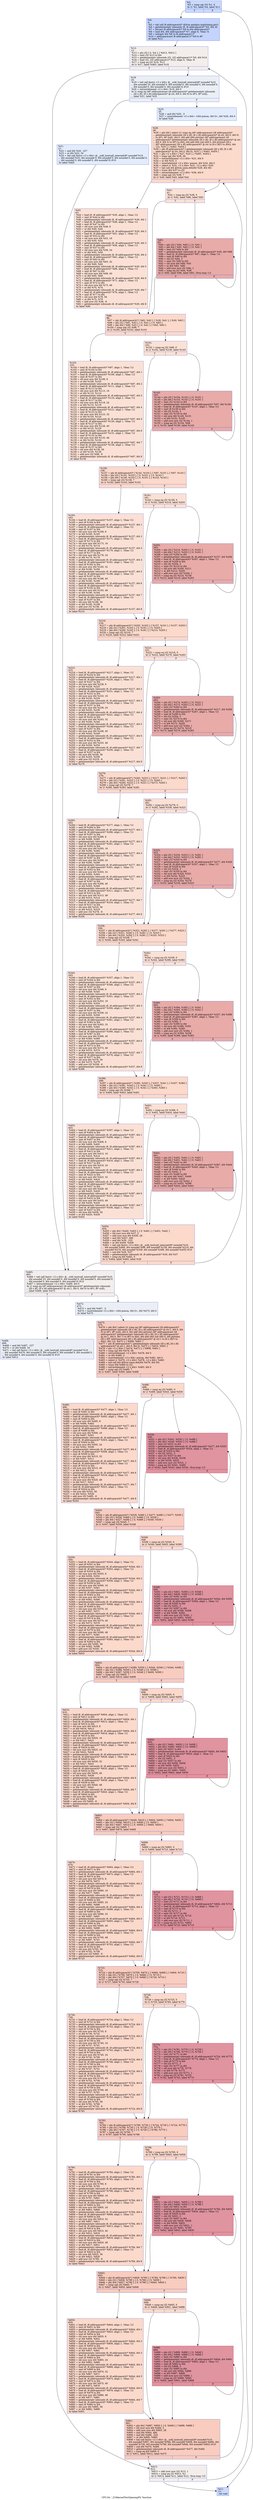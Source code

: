 digraph "CFG for '_Z16kernelTestOpenmpPii' function" {
	label="CFG for '_Z16kernelTestOpenmpPii' function";

	Node0x4c8c250 [shape=record,color="#3d50c3ff", style=filled, fillcolor="#88abfd70",label="{%2:\l  %3 = icmp sgt i32 %1, 0\l  br i1 %3, label %4, label %11\l|{<s0>T|<s1>F}}"];
	Node0x4c8c250:s0 -> Node0x4c8c970;
	Node0x4c8c250:s1 -> Node0x4c8ca00;
	Node0x4c8c970 [shape=record,color="#3d50c3ff", style=filled, fillcolor="#7a9df870",label="{%4:\l4:                                                \l  %5 = tail call i8 addrspace(4)* @llvm.amdgcn.implicitarg.ptr()\l  %6 = getelementptr inbounds i8, i8 addrspace(4)* %5, i64 24\l  %7 = bitcast i8 addrspace(4)* %6 to i64 addrspace(4)*\l  %8 = load i64, i64 addrspace(4)* %7, align 8, !tbaa !4\l  %9 = inttoptr i64 %8 to i8 addrspace(1)*\l  %10 = addrspacecast i8 addrspace(1)* %9 to i8*\l  br label %12\l}"];
	Node0x4c8c970 -> Node0x4c8cb40;
	Node0x4c8ca00 [shape=record,color="#3d50c3ff", style=filled, fillcolor="#88abfd70",label="{%11:\l11:                                               \l  ret void\l}"];
	Node0x4c8cb40 [shape=record,color="#3d50c3ff", style=filled, fillcolor="#e3d9d370",label="{%12:\l12:                                               \l  %13 = phi i32 [ 0, %4 ], [ %913, %912 ]\l  %14 = zext i32 %13 to i64\l  %15 = getelementptr inbounds i32, i32 addrspace(1)* %0, i64 %14\l  %16 = load i32, i32 addrspace(1)* %15, align 4, !tbaa !8\l  %17 = icmp eq i32 %16, %13\l  br i1 %17, label %465, label %18\l|{<s0>T|<s1>F}}"];
	Node0x4c8cb40:s0 -> Node0x4c8e1c0;
	Node0x4c8cb40:s1 -> Node0x4c8e250;
	Node0x4c8e250 [shape=record,color="#3d50c3ff", style=filled, fillcolor="#d1dae970",label="{%18:\l18:                                               \l  %19 = tail call fastcc \<2 x i64\> @__ockl_hostcall_internal(i8* noundef %10,\l... i64 noundef 33, i64 noundef 0, i64 noundef 0, i64 noundef 0, i64 noundef 0,\l... i64 noundef 0, i64 noundef 0, i64 noundef 0) #10\l  %20 = extractelement \<2 x i64\> %19, i64 0\l  br i1 icmp eq (i8* addrspacecast (i8 addrspace(4)* getelementptr inbounds\l... ([6 x i8], [6 x i8] addrspace(4)* @.str, i64 0, i64 0) to i8*), i8* null),\l... label %21, label %25\l|{<s0>T|<s1>F}}"];
	Node0x4c8e250:s0 -> Node0x4c8eba0;
	Node0x4c8e250:s1 -> Node0x4c8f590;
	Node0x4c8eba0 [shape=record,color="#3d50c3ff", style=filled, fillcolor="#bfd3f670",label="{%21:\l21:                                               \l  %22 = and i64 %20, -227\l  %23 = or i64 %22, 34\l  %24 = tail call fastcc \<2 x i64\> @__ockl_hostcall_internal(i8* noundef %10,\l... i64 noundef %23, i64 noundef 0, i64 noundef 0, i64 noundef 0, i64 noundef 0,\l... i64 noundef 0, i64 noundef 0, i64 noundef 0) #10\l  br label %465\l}"];
	Node0x4c8eba0 -> Node0x4c8e1c0;
	Node0x4c8f590 [shape=record,color="#3d50c3ff", style=filled, fillcolor="#bfd3f670",label="{%25:\l25:                                               \l  %26 = and i64 %20, -3\l  %27 = insertelement \<2 x i64\> \<i64 poison, i64 0\>, i64 %26, i64 0\l  br label %28\l}"];
	Node0x4c8f590 -> Node0x4c902f0;
	Node0x4c902f0 [shape=record,color="#3d50c3ff", style=filled, fillcolor="#f7a88970",label="{%28:\l28:                                               \l  %29 = phi i64 [ select (i1 icmp eq (i8* addrspacecast (i8 addrspace(4)*\l... getelementptr inbounds ([6 x i8], [6 x i8] addrspace(4)* @.str, i64 0, i64 0)\l... to i8*), i8* null), i64 0, i64 add (i64 ptrtoint (i8* addrspacecast (i8\l... addrspace(4)* getelementptr inbounds ([6 x i8], [6 x i8] addrspace(4)* @.str,\l... i64 0, i64 5) to i8*) to i64), i64 add (i64 sub (i64 0, i64 ptrtoint ([6 x\l... i8]* addrspacecast ([6 x i8] addrspace(4)* @.str to [6 x i8]*) to i64)), i64\l... 1))), %25 ], [ %462, %454 ]\l  %30 = phi i8 addrspace(4)* [ getelementptr inbounds ([6 x i8], [6 x i8]\l... addrspace(4)* @.str, i64 0, i64 0), %25 ], [ %463, %454 ]\l  %31 = phi \<2 x i64\> [ %27, %25 ], [ %461, %454 ]\l  %32 = icmp ugt i64 %29, 56\l  %33 = extractelement \<2 x i64\> %31, i64 0\l  %34 = or i64 %33, 2\l  %35 = insertelement \<2 x i64\> poison, i64 %34, i64 0\l  %36 = select i1 %32, \<2 x i64\> %31, \<2 x i64\> %35\l  %37 = tail call i64 @llvm.umin.i64(i64 %29, i64 56)\l  %38 = trunc i64 %37 to i32\l  %39 = extractelement \<2 x i64\> %36, i64 0\l  %40 = icmp ugt i32 %38, 7\l  br i1 %40, label %43, label %41\l|{<s0>T|<s1>F}}"];
	Node0x4c902f0:s0 -> Node0x4c91340;
	Node0x4c902f0:s1 -> Node0x4c913d0;
	Node0x4c913d0 [shape=record,color="#3d50c3ff", style=filled, fillcolor="#f7bca170",label="{%41:\l41:                                               \l  %42 = icmp eq i32 %38, 0\l  br i1 %42, label %96, label %83\l|{<s0>T|<s1>F}}"];
	Node0x4c913d0:s0 -> Node0x4c915a0;
	Node0x4c913d0:s1 -> Node0x4c915f0;
	Node0x4c91340 [shape=record,color="#3d50c3ff", style=filled, fillcolor="#f7bca170",label="{%43:\l43:                                               \l  %44 = load i8, i8 addrspace(4)* %30, align 1, !tbaa !12\l  %45 = zext i8 %44 to i64\l  %46 = getelementptr inbounds i8, i8 addrspace(4)* %30, i64 1\l  %47 = load i8, i8 addrspace(4)* %46, align 1, !tbaa !12\l  %48 = zext i8 %47 to i64\l  %49 = shl nuw nsw i64 %48, 8\l  %50 = or i64 %49, %45\l  %51 = getelementptr inbounds i8, i8 addrspace(4)* %30, i64 2\l  %52 = load i8, i8 addrspace(4)* %51, align 1, !tbaa !12\l  %53 = zext i8 %52 to i64\l  %54 = shl nuw nsw i64 %53, 16\l  %55 = or i64 %50, %54\l  %56 = getelementptr inbounds i8, i8 addrspace(4)* %30, i64 3\l  %57 = load i8, i8 addrspace(4)* %56, align 1, !tbaa !12\l  %58 = zext i8 %57 to i64\l  %59 = shl nuw nsw i64 %58, 24\l  %60 = or i64 %55, %59\l  %61 = getelementptr inbounds i8, i8 addrspace(4)* %30, i64 4\l  %62 = load i8, i8 addrspace(4)* %61, align 1, !tbaa !12\l  %63 = zext i8 %62 to i64\l  %64 = shl nuw nsw i64 %63, 32\l  %65 = or i64 %60, %64\l  %66 = getelementptr inbounds i8, i8 addrspace(4)* %30, i64 5\l  %67 = load i8, i8 addrspace(4)* %66, align 1, !tbaa !12\l  %68 = zext i8 %67 to i64\l  %69 = shl nuw nsw i64 %68, 40\l  %70 = or i64 %65, %69\l  %71 = getelementptr inbounds i8, i8 addrspace(4)* %30, i64 6\l  %72 = load i8, i8 addrspace(4)* %71, align 1, !tbaa !12\l  %73 = zext i8 %72 to i64\l  %74 = shl nuw nsw i64 %73, 48\l  %75 = or i64 %70, %74\l  %76 = getelementptr inbounds i8, i8 addrspace(4)* %30, i64 7\l  %77 = load i8, i8 addrspace(4)* %76, align 1, !tbaa !12\l  %78 = zext i8 %77 to i64\l  %79 = shl nuw i64 %78, 56\l  %80 = or i64 %75, %79\l  %81 = add nsw i32 %38, -8\l  %82 = getelementptr inbounds i8, i8 addrspace(4)* %30, i64 8\l  br label %96\l}"];
	Node0x4c91340 -> Node0x4c915a0;
	Node0x4c915f0 [shape=record,color="#3d50c3ff", style=filled, fillcolor="#cc403a70",label="{%83:\l83:                                               \l  %84 = phi i32 [ %94, %83 ], [ 0, %41 ]\l  %85 = phi i64 [ %93, %83 ], [ 0, %41 ]\l  %86 = zext i32 %84 to i64\l  %87 = getelementptr inbounds i8, i8 addrspace(4)* %30, i64 %86\l  %88 = load i8, i8 addrspace(4)* %87, align 1, !tbaa !12\l  %89 = zext i8 %88 to i64\l  %90 = shl i32 %84, 3\l  %91 = zext i32 %90 to i64\l  %92 = shl nuw i64 %89, %91\l  %93 = or i64 %92, %85\l  %94 = add nuw nsw i32 %84, 1\l  %95 = icmp eq i32 %94, %38\l  br i1 %95, label %96, label %83, !llvm.loop !13\l|{<s0>T|<s1>F}}"];
	Node0x4c915f0:s0 -> Node0x4c915a0;
	Node0x4c915f0:s1 -> Node0x4c915f0;
	Node0x4c915a0 [shape=record,color="#3d50c3ff", style=filled, fillcolor="#f7a88970",label="{%96:\l96:                                               \l  %97 = phi i8 addrspace(4)* [ %82, %43 ], [ %30, %41 ], [ %30, %83 ]\l  %98 = phi i32 [ %81, %43 ], [ 0, %41 ], [ 0, %83 ]\l  %99 = phi i64 [ %80, %43 ], [ 0, %41 ], [ %93, %83 ]\l  %100 = icmp ugt i32 %98, 7\l  br i1 %100, label %103, label %101\l|{<s0>T|<s1>F}}"];
	Node0x4c915a0:s0 -> Node0x4c94310;
	Node0x4c915a0:s1 -> Node0x4c94360;
	Node0x4c94360 [shape=record,color="#3d50c3ff", style=filled, fillcolor="#f7bca170",label="{%101:\l101:                                              \l  %102 = icmp eq i32 %98, 0\l  br i1 %102, label %156, label %143\l|{<s0>T|<s1>F}}"];
	Node0x4c94360:s0 -> Node0x4c94530;
	Node0x4c94360:s1 -> Node0x4c94580;
	Node0x4c94310 [shape=record,color="#3d50c3ff", style=filled, fillcolor="#f7bca170",label="{%103:\l103:                                              \l  %104 = load i8, i8 addrspace(4)* %97, align 1, !tbaa !12\l  %105 = zext i8 %104 to i64\l  %106 = getelementptr inbounds i8, i8 addrspace(4)* %97, i64 1\l  %107 = load i8, i8 addrspace(4)* %106, align 1, !tbaa !12\l  %108 = zext i8 %107 to i64\l  %109 = shl nuw nsw i64 %108, 8\l  %110 = or i64 %109, %105\l  %111 = getelementptr inbounds i8, i8 addrspace(4)* %97, i64 2\l  %112 = load i8, i8 addrspace(4)* %111, align 1, !tbaa !12\l  %113 = zext i8 %112 to i64\l  %114 = shl nuw nsw i64 %113, 16\l  %115 = or i64 %110, %114\l  %116 = getelementptr inbounds i8, i8 addrspace(4)* %97, i64 3\l  %117 = load i8, i8 addrspace(4)* %116, align 1, !tbaa !12\l  %118 = zext i8 %117 to i64\l  %119 = shl nuw nsw i64 %118, 24\l  %120 = or i64 %115, %119\l  %121 = getelementptr inbounds i8, i8 addrspace(4)* %97, i64 4\l  %122 = load i8, i8 addrspace(4)* %121, align 1, !tbaa !12\l  %123 = zext i8 %122 to i64\l  %124 = shl nuw nsw i64 %123, 32\l  %125 = or i64 %120, %124\l  %126 = getelementptr inbounds i8, i8 addrspace(4)* %97, i64 5\l  %127 = load i8, i8 addrspace(4)* %126, align 1, !tbaa !12\l  %128 = zext i8 %127 to i64\l  %129 = shl nuw nsw i64 %128, 40\l  %130 = or i64 %125, %129\l  %131 = getelementptr inbounds i8, i8 addrspace(4)* %97, i64 6\l  %132 = load i8, i8 addrspace(4)* %131, align 1, !tbaa !12\l  %133 = zext i8 %132 to i64\l  %134 = shl nuw nsw i64 %133, 48\l  %135 = or i64 %130, %134\l  %136 = getelementptr inbounds i8, i8 addrspace(4)* %97, i64 7\l  %137 = load i8, i8 addrspace(4)* %136, align 1, !tbaa !12\l  %138 = zext i8 %137 to i64\l  %139 = shl nuw i64 %138, 56\l  %140 = or i64 %135, %139\l  %141 = add nsw i32 %98, -8\l  %142 = getelementptr inbounds i8, i8 addrspace(4)* %97, i64 8\l  br label %156\l}"];
	Node0x4c94310 -> Node0x4c94530;
	Node0x4c94580 [shape=record,color="#3d50c3ff", style=filled, fillcolor="#cc403a70",label="{%143:\l143:                                              \l  %144 = phi i32 [ %154, %143 ], [ 0, %101 ]\l  %145 = phi i64 [ %153, %143 ], [ 0, %101 ]\l  %146 = zext i32 %144 to i64\l  %147 = getelementptr inbounds i8, i8 addrspace(4)* %97, i64 %146\l  %148 = load i8, i8 addrspace(4)* %147, align 1, !tbaa !12\l  %149 = zext i8 %148 to i64\l  %150 = shl i32 %144, 3\l  %151 = zext i32 %150 to i64\l  %152 = shl nuw i64 %149, %151\l  %153 = or i64 %152, %145\l  %154 = add nuw nsw i32 %144, 1\l  %155 = icmp eq i32 %154, %98\l  br i1 %155, label %156, label %143\l|{<s0>T|<s1>F}}"];
	Node0x4c94580:s0 -> Node0x4c94530;
	Node0x4c94580:s1 -> Node0x4c94580;
	Node0x4c94530 [shape=record,color="#3d50c3ff", style=filled, fillcolor="#f7a88970",label="{%156:\l156:                                              \l  %157 = phi i8 addrspace(4)* [ %142, %103 ], [ %97, %101 ], [ %97, %143 ]\l  %158 = phi i32 [ %141, %103 ], [ 0, %101 ], [ 0, %143 ]\l  %159 = phi i64 [ %140, %103 ], [ 0, %101 ], [ %153, %143 ]\l  %160 = icmp ugt i32 %158, 7\l  br i1 %160, label %163, label %161\l|{<s0>T|<s1>F}}"];
	Node0x4c94530:s0 -> Node0x4c96a50;
	Node0x4c94530:s1 -> Node0x4c96aa0;
	Node0x4c96aa0 [shape=record,color="#3d50c3ff", style=filled, fillcolor="#f7bca170",label="{%161:\l161:                                              \l  %162 = icmp eq i32 %158, 0\l  br i1 %162, label %216, label %203\l|{<s0>T|<s1>F}}"];
	Node0x4c96aa0:s0 -> Node0x4c96c30;
	Node0x4c96aa0:s1 -> Node0x4c96c80;
	Node0x4c96a50 [shape=record,color="#3d50c3ff", style=filled, fillcolor="#f7bca170",label="{%163:\l163:                                              \l  %164 = load i8, i8 addrspace(4)* %157, align 1, !tbaa !12\l  %165 = zext i8 %164 to i64\l  %166 = getelementptr inbounds i8, i8 addrspace(4)* %157, i64 1\l  %167 = load i8, i8 addrspace(4)* %166, align 1, !tbaa !12\l  %168 = zext i8 %167 to i64\l  %169 = shl nuw nsw i64 %168, 8\l  %170 = or i64 %169, %165\l  %171 = getelementptr inbounds i8, i8 addrspace(4)* %157, i64 2\l  %172 = load i8, i8 addrspace(4)* %171, align 1, !tbaa !12\l  %173 = zext i8 %172 to i64\l  %174 = shl nuw nsw i64 %173, 16\l  %175 = or i64 %170, %174\l  %176 = getelementptr inbounds i8, i8 addrspace(4)* %157, i64 3\l  %177 = load i8, i8 addrspace(4)* %176, align 1, !tbaa !12\l  %178 = zext i8 %177 to i64\l  %179 = shl nuw nsw i64 %178, 24\l  %180 = or i64 %175, %179\l  %181 = getelementptr inbounds i8, i8 addrspace(4)* %157, i64 4\l  %182 = load i8, i8 addrspace(4)* %181, align 1, !tbaa !12\l  %183 = zext i8 %182 to i64\l  %184 = shl nuw nsw i64 %183, 32\l  %185 = or i64 %180, %184\l  %186 = getelementptr inbounds i8, i8 addrspace(4)* %157, i64 5\l  %187 = load i8, i8 addrspace(4)* %186, align 1, !tbaa !12\l  %188 = zext i8 %187 to i64\l  %189 = shl nuw nsw i64 %188, 40\l  %190 = or i64 %185, %189\l  %191 = getelementptr inbounds i8, i8 addrspace(4)* %157, i64 6\l  %192 = load i8, i8 addrspace(4)* %191, align 1, !tbaa !12\l  %193 = zext i8 %192 to i64\l  %194 = shl nuw nsw i64 %193, 48\l  %195 = or i64 %190, %194\l  %196 = getelementptr inbounds i8, i8 addrspace(4)* %157, i64 7\l  %197 = load i8, i8 addrspace(4)* %196, align 1, !tbaa !12\l  %198 = zext i8 %197 to i64\l  %199 = shl nuw i64 %198, 56\l  %200 = or i64 %195, %199\l  %201 = add nsw i32 %158, -8\l  %202 = getelementptr inbounds i8, i8 addrspace(4)* %157, i64 8\l  br label %216\l}"];
	Node0x4c96a50 -> Node0x4c96c30;
	Node0x4c96c80 [shape=record,color="#3d50c3ff", style=filled, fillcolor="#cc403a70",label="{%203:\l203:                                              \l  %204 = phi i32 [ %214, %203 ], [ 0, %161 ]\l  %205 = phi i64 [ %213, %203 ], [ 0, %161 ]\l  %206 = zext i32 %204 to i64\l  %207 = getelementptr inbounds i8, i8 addrspace(4)* %157, i64 %206\l  %208 = load i8, i8 addrspace(4)* %207, align 1, !tbaa !12\l  %209 = zext i8 %208 to i64\l  %210 = shl i32 %204, 3\l  %211 = zext i32 %210 to i64\l  %212 = shl nuw i64 %209, %211\l  %213 = or i64 %212, %205\l  %214 = add nuw nsw i32 %204, 1\l  %215 = icmp eq i32 %214, %158\l  br i1 %215, label %216, label %203\l|{<s0>T|<s1>F}}"];
	Node0x4c96c80:s0 -> Node0x4c96c30;
	Node0x4c96c80:s1 -> Node0x4c96c80;
	Node0x4c96c30 [shape=record,color="#3d50c3ff", style=filled, fillcolor="#f7a88970",label="{%216:\l216:                                              \l  %217 = phi i8 addrspace(4)* [ %202, %163 ], [ %157, %161 ], [ %157, %203 ]\l  %218 = phi i32 [ %201, %163 ], [ 0, %161 ], [ 0, %203 ]\l  %219 = phi i64 [ %200, %163 ], [ 0, %161 ], [ %213, %203 ]\l  %220 = icmp ugt i32 %218, 7\l  br i1 %220, label %223, label %221\l|{<s0>T|<s1>F}}"];
	Node0x4c96c30:s0 -> Node0x4c98cd0;
	Node0x4c96c30:s1 -> Node0x4c98d20;
	Node0x4c98d20 [shape=record,color="#3d50c3ff", style=filled, fillcolor="#f7bca170",label="{%221:\l221:                                              \l  %222 = icmp eq i32 %218, 0\l  br i1 %222, label %276, label %263\l|{<s0>T|<s1>F}}"];
	Node0x4c98d20:s0 -> Node0x4c98eb0;
	Node0x4c98d20:s1 -> Node0x4c98f00;
	Node0x4c98cd0 [shape=record,color="#3d50c3ff", style=filled, fillcolor="#f7bca170",label="{%223:\l223:                                              \l  %224 = load i8, i8 addrspace(4)* %217, align 1, !tbaa !12\l  %225 = zext i8 %224 to i64\l  %226 = getelementptr inbounds i8, i8 addrspace(4)* %217, i64 1\l  %227 = load i8, i8 addrspace(4)* %226, align 1, !tbaa !12\l  %228 = zext i8 %227 to i64\l  %229 = shl nuw nsw i64 %228, 8\l  %230 = or i64 %229, %225\l  %231 = getelementptr inbounds i8, i8 addrspace(4)* %217, i64 2\l  %232 = load i8, i8 addrspace(4)* %231, align 1, !tbaa !12\l  %233 = zext i8 %232 to i64\l  %234 = shl nuw nsw i64 %233, 16\l  %235 = or i64 %230, %234\l  %236 = getelementptr inbounds i8, i8 addrspace(4)* %217, i64 3\l  %237 = load i8, i8 addrspace(4)* %236, align 1, !tbaa !12\l  %238 = zext i8 %237 to i64\l  %239 = shl nuw nsw i64 %238, 24\l  %240 = or i64 %235, %239\l  %241 = getelementptr inbounds i8, i8 addrspace(4)* %217, i64 4\l  %242 = load i8, i8 addrspace(4)* %241, align 1, !tbaa !12\l  %243 = zext i8 %242 to i64\l  %244 = shl nuw nsw i64 %243, 32\l  %245 = or i64 %240, %244\l  %246 = getelementptr inbounds i8, i8 addrspace(4)* %217, i64 5\l  %247 = load i8, i8 addrspace(4)* %246, align 1, !tbaa !12\l  %248 = zext i8 %247 to i64\l  %249 = shl nuw nsw i64 %248, 40\l  %250 = or i64 %245, %249\l  %251 = getelementptr inbounds i8, i8 addrspace(4)* %217, i64 6\l  %252 = load i8, i8 addrspace(4)* %251, align 1, !tbaa !12\l  %253 = zext i8 %252 to i64\l  %254 = shl nuw nsw i64 %253, 48\l  %255 = or i64 %250, %254\l  %256 = getelementptr inbounds i8, i8 addrspace(4)* %217, i64 7\l  %257 = load i8, i8 addrspace(4)* %256, align 1, !tbaa !12\l  %258 = zext i8 %257 to i64\l  %259 = shl nuw i64 %258, 56\l  %260 = or i64 %255, %259\l  %261 = add nsw i32 %218, -8\l  %262 = getelementptr inbounds i8, i8 addrspace(4)* %217, i64 8\l  br label %276\l}"];
	Node0x4c98cd0 -> Node0x4c98eb0;
	Node0x4c98f00 [shape=record,color="#3d50c3ff", style=filled, fillcolor="#cc403a70",label="{%263:\l263:                                              \l  %264 = phi i32 [ %274, %263 ], [ 0, %221 ]\l  %265 = phi i64 [ %273, %263 ], [ 0, %221 ]\l  %266 = zext i32 %264 to i64\l  %267 = getelementptr inbounds i8, i8 addrspace(4)* %217, i64 %266\l  %268 = load i8, i8 addrspace(4)* %267, align 1, !tbaa !12\l  %269 = zext i8 %268 to i64\l  %270 = shl i32 %264, 3\l  %271 = zext i32 %270 to i64\l  %272 = shl nuw i64 %269, %271\l  %273 = or i64 %272, %265\l  %274 = add nuw nsw i32 %264, 1\l  %275 = icmp eq i32 %274, %218\l  br i1 %275, label %276, label %263\l|{<s0>T|<s1>F}}"];
	Node0x4c98f00:s0 -> Node0x4c98eb0;
	Node0x4c98f00:s1 -> Node0x4c98f00;
	Node0x4c98eb0 [shape=record,color="#3d50c3ff", style=filled, fillcolor="#f7a88970",label="{%276:\l276:                                              \l  %277 = phi i8 addrspace(4)* [ %262, %223 ], [ %217, %221 ], [ %217, %263 ]\l  %278 = phi i32 [ %261, %223 ], [ 0, %221 ], [ 0, %263 ]\l  %279 = phi i64 [ %260, %223 ], [ 0, %221 ], [ %273, %263 ]\l  %280 = icmp ugt i32 %278, 7\l  br i1 %280, label %283, label %281\l|{<s0>T|<s1>F}}"];
	Node0x4c98eb0:s0 -> Node0x4c9b740;
	Node0x4c98eb0:s1 -> Node0x4c9b790;
	Node0x4c9b790 [shape=record,color="#3d50c3ff", style=filled, fillcolor="#f7bca170",label="{%281:\l281:                                              \l  %282 = icmp eq i32 %278, 0\l  br i1 %282, label %336, label %323\l|{<s0>T|<s1>F}}"];
	Node0x4c9b790:s0 -> Node0x4c9b920;
	Node0x4c9b790:s1 -> Node0x4c9b970;
	Node0x4c9b740 [shape=record,color="#3d50c3ff", style=filled, fillcolor="#f7bca170",label="{%283:\l283:                                              \l  %284 = load i8, i8 addrspace(4)* %277, align 1, !tbaa !12\l  %285 = zext i8 %284 to i64\l  %286 = getelementptr inbounds i8, i8 addrspace(4)* %277, i64 1\l  %287 = load i8, i8 addrspace(4)* %286, align 1, !tbaa !12\l  %288 = zext i8 %287 to i64\l  %289 = shl nuw nsw i64 %288, 8\l  %290 = or i64 %289, %285\l  %291 = getelementptr inbounds i8, i8 addrspace(4)* %277, i64 2\l  %292 = load i8, i8 addrspace(4)* %291, align 1, !tbaa !12\l  %293 = zext i8 %292 to i64\l  %294 = shl nuw nsw i64 %293, 16\l  %295 = or i64 %290, %294\l  %296 = getelementptr inbounds i8, i8 addrspace(4)* %277, i64 3\l  %297 = load i8, i8 addrspace(4)* %296, align 1, !tbaa !12\l  %298 = zext i8 %297 to i64\l  %299 = shl nuw nsw i64 %298, 24\l  %300 = or i64 %295, %299\l  %301 = getelementptr inbounds i8, i8 addrspace(4)* %277, i64 4\l  %302 = load i8, i8 addrspace(4)* %301, align 1, !tbaa !12\l  %303 = zext i8 %302 to i64\l  %304 = shl nuw nsw i64 %303, 32\l  %305 = or i64 %300, %304\l  %306 = getelementptr inbounds i8, i8 addrspace(4)* %277, i64 5\l  %307 = load i8, i8 addrspace(4)* %306, align 1, !tbaa !12\l  %308 = zext i8 %307 to i64\l  %309 = shl nuw nsw i64 %308, 40\l  %310 = or i64 %305, %309\l  %311 = getelementptr inbounds i8, i8 addrspace(4)* %277, i64 6\l  %312 = load i8, i8 addrspace(4)* %311, align 1, !tbaa !12\l  %313 = zext i8 %312 to i64\l  %314 = shl nuw nsw i64 %313, 48\l  %315 = or i64 %310, %314\l  %316 = getelementptr inbounds i8, i8 addrspace(4)* %277, i64 7\l  %317 = load i8, i8 addrspace(4)* %316, align 1, !tbaa !12\l  %318 = zext i8 %317 to i64\l  %319 = shl nuw i64 %318, 56\l  %320 = or i64 %315, %319\l  %321 = add nsw i32 %278, -8\l  %322 = getelementptr inbounds i8, i8 addrspace(4)* %277, i64 8\l  br label %336\l}"];
	Node0x4c9b740 -> Node0x4c9b920;
	Node0x4c9b970 [shape=record,color="#3d50c3ff", style=filled, fillcolor="#cc403a70",label="{%323:\l323:                                              \l  %324 = phi i32 [ %334, %323 ], [ 0, %281 ]\l  %325 = phi i64 [ %333, %323 ], [ 0, %281 ]\l  %326 = zext i32 %324 to i64\l  %327 = getelementptr inbounds i8, i8 addrspace(4)* %277, i64 %326\l  %328 = load i8, i8 addrspace(4)* %327, align 1, !tbaa !12\l  %329 = zext i8 %328 to i64\l  %330 = shl i32 %324, 3\l  %331 = zext i32 %330 to i64\l  %332 = shl nuw i64 %329, %331\l  %333 = or i64 %332, %325\l  %334 = add nuw nsw i32 %324, 1\l  %335 = icmp eq i32 %334, %278\l  br i1 %335, label %336, label %323\l|{<s0>T|<s1>F}}"];
	Node0x4c9b970:s0 -> Node0x4c9b920;
	Node0x4c9b970:s1 -> Node0x4c9b970;
	Node0x4c9b920 [shape=record,color="#3d50c3ff", style=filled, fillcolor="#f7a88970",label="{%336:\l336:                                              \l  %337 = phi i8 addrspace(4)* [ %322, %283 ], [ %277, %281 ], [ %277, %323 ]\l  %338 = phi i32 [ %321, %283 ], [ 0, %281 ], [ 0, %323 ]\l  %339 = phi i64 [ %320, %283 ], [ 0, %281 ], [ %333, %323 ]\l  %340 = icmp ugt i32 %338, 7\l  br i1 %340, label %343, label %341\l|{<s0>T|<s1>F}}"];
	Node0x4c9b920:s0 -> Node0x4c8d1a0;
	Node0x4c9b920:s1 -> Node0x4c8d1f0;
	Node0x4c8d1f0 [shape=record,color="#3d50c3ff", style=filled, fillcolor="#f7bca170",label="{%341:\l341:                                              \l  %342 = icmp eq i32 %338, 0\l  br i1 %342, label %396, label %383\l|{<s0>T|<s1>F}}"];
	Node0x4c8d1f0:s0 -> Node0x4c8d380;
	Node0x4c8d1f0:s1 -> Node0x4c8d3d0;
	Node0x4c8d1a0 [shape=record,color="#3d50c3ff", style=filled, fillcolor="#f7bca170",label="{%343:\l343:                                              \l  %344 = load i8, i8 addrspace(4)* %337, align 1, !tbaa !12\l  %345 = zext i8 %344 to i64\l  %346 = getelementptr inbounds i8, i8 addrspace(4)* %337, i64 1\l  %347 = load i8, i8 addrspace(4)* %346, align 1, !tbaa !12\l  %348 = zext i8 %347 to i64\l  %349 = shl nuw nsw i64 %348, 8\l  %350 = or i64 %349, %345\l  %351 = getelementptr inbounds i8, i8 addrspace(4)* %337, i64 2\l  %352 = load i8, i8 addrspace(4)* %351, align 1, !tbaa !12\l  %353 = zext i8 %352 to i64\l  %354 = shl nuw nsw i64 %353, 16\l  %355 = or i64 %350, %354\l  %356 = getelementptr inbounds i8, i8 addrspace(4)* %337, i64 3\l  %357 = load i8, i8 addrspace(4)* %356, align 1, !tbaa !12\l  %358 = zext i8 %357 to i64\l  %359 = shl nuw nsw i64 %358, 24\l  %360 = or i64 %355, %359\l  %361 = getelementptr inbounds i8, i8 addrspace(4)* %337, i64 4\l  %362 = load i8, i8 addrspace(4)* %361, align 1, !tbaa !12\l  %363 = zext i8 %362 to i64\l  %364 = shl nuw nsw i64 %363, 32\l  %365 = or i64 %360, %364\l  %366 = getelementptr inbounds i8, i8 addrspace(4)* %337, i64 5\l  %367 = load i8, i8 addrspace(4)* %366, align 1, !tbaa !12\l  %368 = zext i8 %367 to i64\l  %369 = shl nuw nsw i64 %368, 40\l  %370 = or i64 %365, %369\l  %371 = getelementptr inbounds i8, i8 addrspace(4)* %337, i64 6\l  %372 = load i8, i8 addrspace(4)* %371, align 1, !tbaa !12\l  %373 = zext i8 %372 to i64\l  %374 = shl nuw nsw i64 %373, 48\l  %375 = or i64 %370, %374\l  %376 = getelementptr inbounds i8, i8 addrspace(4)* %337, i64 7\l  %377 = load i8, i8 addrspace(4)* %376, align 1, !tbaa !12\l  %378 = zext i8 %377 to i64\l  %379 = shl nuw i64 %378, 56\l  %380 = or i64 %375, %379\l  %381 = add nsw i32 %338, -8\l  %382 = getelementptr inbounds i8, i8 addrspace(4)* %337, i64 8\l  br label %396\l}"];
	Node0x4c8d1a0 -> Node0x4c8d380;
	Node0x4c8d3d0 [shape=record,color="#3d50c3ff", style=filled, fillcolor="#cc403a70",label="{%383:\l383:                                              \l  %384 = phi i32 [ %394, %383 ], [ 0, %341 ]\l  %385 = phi i64 [ %393, %383 ], [ 0, %341 ]\l  %386 = zext i32 %384 to i64\l  %387 = getelementptr inbounds i8, i8 addrspace(4)* %337, i64 %386\l  %388 = load i8, i8 addrspace(4)* %387, align 1, !tbaa !12\l  %389 = zext i8 %388 to i64\l  %390 = shl i32 %384, 3\l  %391 = zext i32 %390 to i64\l  %392 = shl nuw i64 %389, %391\l  %393 = or i64 %392, %385\l  %394 = add nuw nsw i32 %384, 1\l  %395 = icmp eq i32 %394, %338\l  br i1 %395, label %396, label %383\l|{<s0>T|<s1>F}}"];
	Node0x4c8d3d0:s0 -> Node0x4c8d380;
	Node0x4c8d3d0:s1 -> Node0x4c8d3d0;
	Node0x4c8d380 [shape=record,color="#3d50c3ff", style=filled, fillcolor="#f7a88970",label="{%396:\l396:                                              \l  %397 = phi i8 addrspace(4)* [ %382, %343 ], [ %337, %341 ], [ %337, %383 ]\l  %398 = phi i32 [ %381, %343 ], [ 0, %341 ], [ 0, %383 ]\l  %399 = phi i64 [ %380, %343 ], [ 0, %341 ], [ %393, %383 ]\l  %400 = icmp ugt i32 %398, 7\l  br i1 %400, label %403, label %401\l|{<s0>T|<s1>F}}"];
	Node0x4c8d380:s0 -> Node0x4ca0c40;
	Node0x4c8d380:s1 -> Node0x4ca0c90;
	Node0x4ca0c90 [shape=record,color="#3d50c3ff", style=filled, fillcolor="#f7bca170",label="{%401:\l401:                                              \l  %402 = icmp eq i32 %398, 0\l  br i1 %402, label %454, label %441\l|{<s0>T|<s1>F}}"];
	Node0x4ca0c90:s0 -> Node0x4c90760;
	Node0x4ca0c90:s1 -> Node0x4ca0e20;
	Node0x4ca0c40 [shape=record,color="#3d50c3ff", style=filled, fillcolor="#f7bca170",label="{%403:\l403:                                              \l  %404 = load i8, i8 addrspace(4)* %397, align 1, !tbaa !12\l  %405 = zext i8 %404 to i64\l  %406 = getelementptr inbounds i8, i8 addrspace(4)* %397, i64 1\l  %407 = load i8, i8 addrspace(4)* %406, align 1, !tbaa !12\l  %408 = zext i8 %407 to i64\l  %409 = shl nuw nsw i64 %408, 8\l  %410 = or i64 %409, %405\l  %411 = getelementptr inbounds i8, i8 addrspace(4)* %397, i64 2\l  %412 = load i8, i8 addrspace(4)* %411, align 1, !tbaa !12\l  %413 = zext i8 %412 to i64\l  %414 = shl nuw nsw i64 %413, 16\l  %415 = or i64 %410, %414\l  %416 = getelementptr inbounds i8, i8 addrspace(4)* %397, i64 3\l  %417 = load i8, i8 addrspace(4)* %416, align 1, !tbaa !12\l  %418 = zext i8 %417 to i64\l  %419 = shl nuw nsw i64 %418, 24\l  %420 = or i64 %415, %419\l  %421 = getelementptr inbounds i8, i8 addrspace(4)* %397, i64 4\l  %422 = load i8, i8 addrspace(4)* %421, align 1, !tbaa !12\l  %423 = zext i8 %422 to i64\l  %424 = shl nuw nsw i64 %423, 32\l  %425 = or i64 %420, %424\l  %426 = getelementptr inbounds i8, i8 addrspace(4)* %397, i64 5\l  %427 = load i8, i8 addrspace(4)* %426, align 1, !tbaa !12\l  %428 = zext i8 %427 to i64\l  %429 = shl nuw nsw i64 %428, 40\l  %430 = or i64 %425, %429\l  %431 = getelementptr inbounds i8, i8 addrspace(4)* %397, i64 6\l  %432 = load i8, i8 addrspace(4)* %431, align 1, !tbaa !12\l  %433 = zext i8 %432 to i64\l  %434 = shl nuw nsw i64 %433, 48\l  %435 = or i64 %430, %434\l  %436 = getelementptr inbounds i8, i8 addrspace(4)* %397, i64 7\l  %437 = load i8, i8 addrspace(4)* %436, align 1, !tbaa !12\l  %438 = zext i8 %437 to i64\l  %439 = shl nuw i64 %438, 56\l  %440 = or i64 %435, %439\l  br label %454\l}"];
	Node0x4ca0c40 -> Node0x4c90760;
	Node0x4ca0e20 [shape=record,color="#3d50c3ff", style=filled, fillcolor="#cc403a70",label="{%441:\l441:                                              \l  %442 = phi i32 [ %452, %441 ], [ 0, %401 ]\l  %443 = phi i64 [ %451, %441 ], [ 0, %401 ]\l  %444 = zext i32 %442 to i64\l  %445 = getelementptr inbounds i8, i8 addrspace(4)* %397, i64 %444\l  %446 = load i8, i8 addrspace(4)* %445, align 1, !tbaa !12\l  %447 = zext i8 %446 to i64\l  %448 = shl i32 %442, 3\l  %449 = zext i32 %448 to i64\l  %450 = shl nuw i64 %447, %449\l  %451 = or i64 %450, %443\l  %452 = add nuw nsw i32 %442, 1\l  %453 = icmp eq i32 %452, %398\l  br i1 %453, label %454, label %441\l|{<s0>T|<s1>F}}"];
	Node0x4ca0e20:s0 -> Node0x4c90760;
	Node0x4ca0e20:s1 -> Node0x4ca0e20;
	Node0x4c90760 [shape=record,color="#3d50c3ff", style=filled, fillcolor="#f7a88970",label="{%454:\l454:                                              \l  %455 = phi i64 [ %440, %403 ], [ 0, %401 ], [ %451, %441 ]\l  %456 = shl nuw nsw i64 %37, 2\l  %457 = add nuw nsw i64 %456, 28\l  %458 = and i64 %457, 480\l  %459 = and i64 %39, -225\l  %460 = or i64 %459, %458\l  %461 = tail call fastcc \<2 x i64\> @__ockl_hostcall_internal(i8* noundef %10,\l... i64 noundef %460, i64 noundef %99, i64 noundef %159, i64 noundef %219, i64\l... noundef %279, i64 noundef %339, i64 noundef %399, i64 noundef %455) #10\l  %462 = sub i64 %29, %37\l  %463 = getelementptr inbounds i8, i8 addrspace(4)* %30, i64 %37\l  %464 = icmp eq i64 %462, 0\l  br i1 %464, label %465, label %28\l|{<s0>T|<s1>F}}"];
	Node0x4c90760:s0 -> Node0x4c8e1c0;
	Node0x4c90760:s1 -> Node0x4c902f0;
	Node0x4c8e1c0 [shape=record,color="#3d50c3ff", style=filled, fillcolor="#e3d9d370",label="{%465:\l465:                                              \l  %466 = tail call fastcc \<2 x i64\> @__ockl_hostcall_internal(i8* noundef %10,\l... i64 noundef 33, i64 noundef 0, i64 noundef 0, i64 noundef 0, i64 noundef 0,\l... i64 noundef 0, i64 noundef 0, i64 noundef 0) #10\l  %467 = extractelement \<2 x i64\> %466, i64 0\l  br i1 icmp eq (i8* addrspacecast (i8 addrspace(4)* getelementptr inbounds\l... ([8 x i8], [8 x i8] addrspace(4)* @.str.1, i64 0, i64 0) to i8*), i8* null),\l... label %468, label %472\l|{<s0>T|<s1>F}}"];
	Node0x4c8e1c0:s0 -> Node0x4ca39a0;
	Node0x4c8e1c0:s1 -> Node0x4ca39f0;
	Node0x4ca39a0 [shape=record,color="#3d50c3ff", style=filled, fillcolor="#d1dae970",label="{%468:\l468:                                              \l  %469 = and i64 %467, -227\l  %470 = or i64 %469, 34\l  %471 = tail call fastcc \<2 x i64\> @__ockl_hostcall_internal(i8* noundef %10,\l... i64 noundef %470, i64 noundef 0, i64 noundef 0, i64 noundef 0, i64 noundef 0,\l... i64 noundef 0, i64 noundef 0, i64 noundef 0) #10\l  br label %912\l}"];
	Node0x4ca39a0 -> Node0x4c8dcc0;
	Node0x4ca39f0 [shape=record,color="#3d50c3ff", style=filled, fillcolor="#d1dae970",label="{%472:\l472:                                              \l  %473 = and i64 %467, -3\l  %474 = insertelement \<2 x i64\> \<i64 poison, i64 0\>, i64 %473, i64 0\l  br label %475\l}"];
	Node0x4ca39f0 -> Node0x4ca3fd0;
	Node0x4ca3fd0 [shape=record,color="#3d50c3ff", style=filled, fillcolor="#f08b6e70",label="{%475:\l475:                                              \l  %476 = phi i64 [ select (i1 icmp eq (i8* addrspacecast (i8 addrspace(4)*\l... getelementptr inbounds ([8 x i8], [8 x i8] addrspace(4)* @.str.1, i64 0, i64\l... 0) to i8*), i8* null), i64 0, i64 add (i64 ptrtoint (i8* addrspacecast (i8\l... addrspace(4)* getelementptr inbounds ([8 x i8], [8 x i8] addrspace(4)*\l... @.str.1, i64 0, i64 7) to i8*) to i64), i64 add (i64 sub (i64 0, i64 ptrtoint\l... ([8 x i8]* addrspacecast ([8 x i8] addrspace(4)* @.str.1 to [8 x i8]*) to\l... i64)), i64 1))), %472 ], [ %909, %901 ]\l  %477 = phi i8 addrspace(4)* [ getelementptr inbounds ([8 x i8], [8 x i8]\l... addrspace(4)* @.str.1, i64 0, i64 0), %472 ], [ %910, %901 ]\l  %478 = phi \<2 x i64\> [ %474, %472 ], [ %908, %901 ]\l  %479 = icmp ugt i64 %476, 56\l  %480 = extractelement \<2 x i64\> %478, i64 0\l  %481 = or i64 %480, 2\l  %482 = insertelement \<2 x i64\> poison, i64 %481, i64 0\l  %483 = select i1 %479, \<2 x i64\> %478, \<2 x i64\> %482\l  %484 = tail call i64 @llvm.umin.i64(i64 %476, i64 56)\l  %485 = trunc i64 %484 to i32\l  %486 = extractelement \<2 x i64\> %483, i64 0\l  %487 = icmp ugt i32 %485, 7\l  br i1 %487, label %490, label %488\l|{<s0>T|<s1>F}}"];
	Node0x4ca3fd0:s0 -> Node0x4ca4b50;
	Node0x4ca3fd0:s1 -> Node0x4ca4be0;
	Node0x4ca4be0 [shape=record,color="#3d50c3ff", style=filled, fillcolor="#f7a88970",label="{%488:\l488:                                              \l  %489 = icmp eq i32 %485, 0\l  br i1 %489, label %543, label %530\l|{<s0>T|<s1>F}}"];
	Node0x4ca4be0:s0 -> Node0x4ca4db0;
	Node0x4ca4be0:s1 -> Node0x4ca4e00;
	Node0x4ca4b50 [shape=record,color="#3d50c3ff", style=filled, fillcolor="#f7a88970",label="{%490:\l490:                                              \l  %491 = load i8, i8 addrspace(4)* %477, align 1, !tbaa !12\l  %492 = zext i8 %491 to i64\l  %493 = getelementptr inbounds i8, i8 addrspace(4)* %477, i64 1\l  %494 = load i8, i8 addrspace(4)* %493, align 1, !tbaa !12\l  %495 = zext i8 %494 to i64\l  %496 = shl nuw nsw i64 %495, 8\l  %497 = or i64 %496, %492\l  %498 = getelementptr inbounds i8, i8 addrspace(4)* %477, i64 2\l  %499 = load i8, i8 addrspace(4)* %498, align 1, !tbaa !12\l  %500 = zext i8 %499 to i64\l  %501 = shl nuw nsw i64 %500, 16\l  %502 = or i64 %497, %501\l  %503 = getelementptr inbounds i8, i8 addrspace(4)* %477, i64 3\l  %504 = load i8, i8 addrspace(4)* %503, align 1, !tbaa !12\l  %505 = zext i8 %504 to i64\l  %506 = shl nuw nsw i64 %505, 24\l  %507 = or i64 %502, %506\l  %508 = getelementptr inbounds i8, i8 addrspace(4)* %477, i64 4\l  %509 = load i8, i8 addrspace(4)* %508, align 1, !tbaa !12\l  %510 = zext i8 %509 to i64\l  %511 = shl nuw nsw i64 %510, 32\l  %512 = or i64 %507, %511\l  %513 = getelementptr inbounds i8, i8 addrspace(4)* %477, i64 5\l  %514 = load i8, i8 addrspace(4)* %513, align 1, !tbaa !12\l  %515 = zext i8 %514 to i64\l  %516 = shl nuw nsw i64 %515, 40\l  %517 = or i64 %512, %516\l  %518 = getelementptr inbounds i8, i8 addrspace(4)* %477, i64 6\l  %519 = load i8, i8 addrspace(4)* %518, align 1, !tbaa !12\l  %520 = zext i8 %519 to i64\l  %521 = shl nuw nsw i64 %520, 48\l  %522 = or i64 %517, %521\l  %523 = getelementptr inbounds i8, i8 addrspace(4)* %477, i64 7\l  %524 = load i8, i8 addrspace(4)* %523, align 1, !tbaa !12\l  %525 = zext i8 %524 to i64\l  %526 = shl nuw i64 %525, 56\l  %527 = or i64 %522, %526\l  %528 = add nsw i32 %485, -8\l  %529 = getelementptr inbounds i8, i8 addrspace(4)* %477, i64 8\l  br label %543\l}"];
	Node0x4ca4b50 -> Node0x4ca4db0;
	Node0x4ca4e00 [shape=record,color="#b70d28ff", style=filled, fillcolor="#b70d2870",label="{%530:\l530:                                              \l  %531 = phi i32 [ %541, %530 ], [ 0, %488 ]\l  %532 = phi i64 [ %540, %530 ], [ 0, %488 ]\l  %533 = zext i32 %531 to i64\l  %534 = getelementptr inbounds i8, i8 addrspace(4)* %477, i64 %533\l  %535 = load i8, i8 addrspace(4)* %534, align 1, !tbaa !12\l  %536 = zext i8 %535 to i64\l  %537 = shl i32 %531, 3\l  %538 = zext i32 %537 to i64\l  %539 = shl nuw i64 %536, %538\l  %540 = or i64 %539, %532\l  %541 = add nuw nsw i32 %531, 1\l  %542 = icmp eq i32 %541, %485\l  br i1 %542, label %543, label %530, !llvm.loop !13\l|{<s0>T|<s1>F}}"];
	Node0x4ca4e00:s0 -> Node0x4ca4db0;
	Node0x4ca4e00:s1 -> Node0x4ca4e00;
	Node0x4ca4db0 [shape=record,color="#3d50c3ff", style=filled, fillcolor="#f08b6e70",label="{%543:\l543:                                              \l  %544 = phi i8 addrspace(4)* [ %529, %490 ], [ %477, %488 ], [ %477, %530 ]\l  %545 = phi i32 [ %528, %490 ], [ 0, %488 ], [ 0, %530 ]\l  %546 = phi i64 [ %527, %490 ], [ 0, %488 ], [ %540, %530 ]\l  %547 = icmp ugt i32 %545, 7\l  br i1 %547, label %550, label %548\l|{<s0>T|<s1>F}}"];
	Node0x4ca4db0:s0 -> Node0x4ca8500;
	Node0x4ca4db0:s1 -> Node0x4ca8550;
	Node0x4ca8550 [shape=record,color="#3d50c3ff", style=filled, fillcolor="#f7a88970",label="{%548:\l548:                                              \l  %549 = icmp eq i32 %545, 0\l  br i1 %549, label %603, label %590\l|{<s0>T|<s1>F}}"];
	Node0x4ca8550:s0 -> Node0x4ca86e0;
	Node0x4ca8550:s1 -> Node0x4ca8730;
	Node0x4ca8500 [shape=record,color="#3d50c3ff", style=filled, fillcolor="#f7a88970",label="{%550:\l550:                                              \l  %551 = load i8, i8 addrspace(4)* %544, align 1, !tbaa !12\l  %552 = zext i8 %551 to i64\l  %553 = getelementptr inbounds i8, i8 addrspace(4)* %544, i64 1\l  %554 = load i8, i8 addrspace(4)* %553, align 1, !tbaa !12\l  %555 = zext i8 %554 to i64\l  %556 = shl nuw nsw i64 %555, 8\l  %557 = or i64 %556, %552\l  %558 = getelementptr inbounds i8, i8 addrspace(4)* %544, i64 2\l  %559 = load i8, i8 addrspace(4)* %558, align 1, !tbaa !12\l  %560 = zext i8 %559 to i64\l  %561 = shl nuw nsw i64 %560, 16\l  %562 = or i64 %557, %561\l  %563 = getelementptr inbounds i8, i8 addrspace(4)* %544, i64 3\l  %564 = load i8, i8 addrspace(4)* %563, align 1, !tbaa !12\l  %565 = zext i8 %564 to i64\l  %566 = shl nuw nsw i64 %565, 24\l  %567 = or i64 %562, %566\l  %568 = getelementptr inbounds i8, i8 addrspace(4)* %544, i64 4\l  %569 = load i8, i8 addrspace(4)* %568, align 1, !tbaa !12\l  %570 = zext i8 %569 to i64\l  %571 = shl nuw nsw i64 %570, 32\l  %572 = or i64 %567, %571\l  %573 = getelementptr inbounds i8, i8 addrspace(4)* %544, i64 5\l  %574 = load i8, i8 addrspace(4)* %573, align 1, !tbaa !12\l  %575 = zext i8 %574 to i64\l  %576 = shl nuw nsw i64 %575, 40\l  %577 = or i64 %572, %576\l  %578 = getelementptr inbounds i8, i8 addrspace(4)* %544, i64 6\l  %579 = load i8, i8 addrspace(4)* %578, align 1, !tbaa !12\l  %580 = zext i8 %579 to i64\l  %581 = shl nuw nsw i64 %580, 48\l  %582 = or i64 %577, %581\l  %583 = getelementptr inbounds i8, i8 addrspace(4)* %544, i64 7\l  %584 = load i8, i8 addrspace(4)* %583, align 1, !tbaa !12\l  %585 = zext i8 %584 to i64\l  %586 = shl nuw i64 %585, 56\l  %587 = or i64 %582, %586\l  %588 = add nsw i32 %545, -8\l  %589 = getelementptr inbounds i8, i8 addrspace(4)* %544, i64 8\l  br label %603\l}"];
	Node0x4ca8500 -> Node0x4ca86e0;
	Node0x4ca8730 [shape=record,color="#b70d28ff", style=filled, fillcolor="#b70d2870",label="{%590:\l590:                                              \l  %591 = phi i32 [ %601, %590 ], [ 0, %548 ]\l  %592 = phi i64 [ %600, %590 ], [ 0, %548 ]\l  %593 = zext i32 %591 to i64\l  %594 = getelementptr inbounds i8, i8 addrspace(4)* %544, i64 %593\l  %595 = load i8, i8 addrspace(4)* %594, align 1, !tbaa !12\l  %596 = zext i8 %595 to i64\l  %597 = shl i32 %591, 3\l  %598 = zext i32 %597 to i64\l  %599 = shl nuw i64 %596, %598\l  %600 = or i64 %599, %592\l  %601 = add nuw nsw i32 %591, 1\l  %602 = icmp eq i32 %601, %545\l  br i1 %602, label %603, label %590\l|{<s0>T|<s1>F}}"];
	Node0x4ca8730:s0 -> Node0x4ca86e0;
	Node0x4ca8730:s1 -> Node0x4ca8730;
	Node0x4ca86e0 [shape=record,color="#3d50c3ff", style=filled, fillcolor="#f08b6e70",label="{%603:\l603:                                              \l  %604 = phi i8 addrspace(4)* [ %589, %550 ], [ %544, %548 ], [ %544, %590 ]\l  %605 = phi i32 [ %588, %550 ], [ 0, %548 ], [ 0, %590 ]\l  %606 = phi i64 [ %587, %550 ], [ 0, %548 ], [ %600, %590 ]\l  %607 = icmp ugt i32 %605, 7\l  br i1 %607, label %610, label %608\l|{<s0>T|<s1>F}}"];
	Node0x4ca86e0:s0 -> Node0x4caa750;
	Node0x4ca86e0:s1 -> Node0x4caa7a0;
	Node0x4caa7a0 [shape=record,color="#3d50c3ff", style=filled, fillcolor="#f7a88970",label="{%608:\l608:                                              \l  %609 = icmp eq i32 %605, 0\l  br i1 %609, label %663, label %650\l|{<s0>T|<s1>F}}"];
	Node0x4caa7a0:s0 -> Node0x4caa930;
	Node0x4caa7a0:s1 -> Node0x4caa980;
	Node0x4caa750 [shape=record,color="#3d50c3ff", style=filled, fillcolor="#f7a88970",label="{%610:\l610:                                              \l  %611 = load i8, i8 addrspace(4)* %604, align 1, !tbaa !12\l  %612 = zext i8 %611 to i64\l  %613 = getelementptr inbounds i8, i8 addrspace(4)* %604, i64 1\l  %614 = load i8, i8 addrspace(4)* %613, align 1, !tbaa !12\l  %615 = zext i8 %614 to i64\l  %616 = shl nuw nsw i64 %615, 8\l  %617 = or i64 %616, %612\l  %618 = getelementptr inbounds i8, i8 addrspace(4)* %604, i64 2\l  %619 = load i8, i8 addrspace(4)* %618, align 1, !tbaa !12\l  %620 = zext i8 %619 to i64\l  %621 = shl nuw nsw i64 %620, 16\l  %622 = or i64 %617, %621\l  %623 = getelementptr inbounds i8, i8 addrspace(4)* %604, i64 3\l  %624 = load i8, i8 addrspace(4)* %623, align 1, !tbaa !12\l  %625 = zext i8 %624 to i64\l  %626 = shl nuw nsw i64 %625, 24\l  %627 = or i64 %622, %626\l  %628 = getelementptr inbounds i8, i8 addrspace(4)* %604, i64 4\l  %629 = load i8, i8 addrspace(4)* %628, align 1, !tbaa !12\l  %630 = zext i8 %629 to i64\l  %631 = shl nuw nsw i64 %630, 32\l  %632 = or i64 %627, %631\l  %633 = getelementptr inbounds i8, i8 addrspace(4)* %604, i64 5\l  %634 = load i8, i8 addrspace(4)* %633, align 1, !tbaa !12\l  %635 = zext i8 %634 to i64\l  %636 = shl nuw nsw i64 %635, 40\l  %637 = or i64 %632, %636\l  %638 = getelementptr inbounds i8, i8 addrspace(4)* %604, i64 6\l  %639 = load i8, i8 addrspace(4)* %638, align 1, !tbaa !12\l  %640 = zext i8 %639 to i64\l  %641 = shl nuw nsw i64 %640, 48\l  %642 = or i64 %637, %641\l  %643 = getelementptr inbounds i8, i8 addrspace(4)* %604, i64 7\l  %644 = load i8, i8 addrspace(4)* %643, align 1, !tbaa !12\l  %645 = zext i8 %644 to i64\l  %646 = shl nuw i64 %645, 56\l  %647 = or i64 %642, %646\l  %648 = add nsw i32 %605, -8\l  %649 = getelementptr inbounds i8, i8 addrspace(4)* %604, i64 8\l  br label %663\l}"];
	Node0x4caa750 -> Node0x4caa930;
	Node0x4caa980 [shape=record,color="#b70d28ff", style=filled, fillcolor="#b70d2870",label="{%650:\l650:                                              \l  %651 = phi i32 [ %661, %650 ], [ 0, %608 ]\l  %652 = phi i64 [ %660, %650 ], [ 0, %608 ]\l  %653 = zext i32 %651 to i64\l  %654 = getelementptr inbounds i8, i8 addrspace(4)* %604, i64 %653\l  %655 = load i8, i8 addrspace(4)* %654, align 1, !tbaa !12\l  %656 = zext i8 %655 to i64\l  %657 = shl i32 %651, 3\l  %658 = zext i32 %657 to i64\l  %659 = shl nuw i64 %656, %658\l  %660 = or i64 %659, %652\l  %661 = add nuw nsw i32 %651, 1\l  %662 = icmp eq i32 %661, %605\l  br i1 %662, label %663, label %650\l|{<s0>T|<s1>F}}"];
	Node0x4caa980:s0 -> Node0x4caa930;
	Node0x4caa980:s1 -> Node0x4caa980;
	Node0x4caa930 [shape=record,color="#3d50c3ff", style=filled, fillcolor="#f08b6e70",label="{%663:\l663:                                              \l  %664 = phi i8 addrspace(4)* [ %649, %610 ], [ %604, %608 ], [ %604, %650 ]\l  %665 = phi i32 [ %648, %610 ], [ 0, %608 ], [ 0, %650 ]\l  %666 = phi i64 [ %647, %610 ], [ 0, %608 ], [ %660, %650 ]\l  %667 = icmp ugt i32 %665, 7\l  br i1 %667, label %670, label %668\l|{<s0>T|<s1>F}}"];
	Node0x4caa930:s0 -> Node0x4cac9a0;
	Node0x4caa930:s1 -> Node0x4cac9f0;
	Node0x4cac9f0 [shape=record,color="#3d50c3ff", style=filled, fillcolor="#f7a88970",label="{%668:\l668:                                              \l  %669 = icmp eq i32 %665, 0\l  br i1 %669, label %723, label %710\l|{<s0>T|<s1>F}}"];
	Node0x4cac9f0:s0 -> Node0x4cacb80;
	Node0x4cac9f0:s1 -> Node0x4cacbd0;
	Node0x4cac9a0 [shape=record,color="#3d50c3ff", style=filled, fillcolor="#f7a88970",label="{%670:\l670:                                              \l  %671 = load i8, i8 addrspace(4)* %664, align 1, !tbaa !12\l  %672 = zext i8 %671 to i64\l  %673 = getelementptr inbounds i8, i8 addrspace(4)* %664, i64 1\l  %674 = load i8, i8 addrspace(4)* %673, align 1, !tbaa !12\l  %675 = zext i8 %674 to i64\l  %676 = shl nuw nsw i64 %675, 8\l  %677 = or i64 %676, %672\l  %678 = getelementptr inbounds i8, i8 addrspace(4)* %664, i64 2\l  %679 = load i8, i8 addrspace(4)* %678, align 1, !tbaa !12\l  %680 = zext i8 %679 to i64\l  %681 = shl nuw nsw i64 %680, 16\l  %682 = or i64 %677, %681\l  %683 = getelementptr inbounds i8, i8 addrspace(4)* %664, i64 3\l  %684 = load i8, i8 addrspace(4)* %683, align 1, !tbaa !12\l  %685 = zext i8 %684 to i64\l  %686 = shl nuw nsw i64 %685, 24\l  %687 = or i64 %682, %686\l  %688 = getelementptr inbounds i8, i8 addrspace(4)* %664, i64 4\l  %689 = load i8, i8 addrspace(4)* %688, align 1, !tbaa !12\l  %690 = zext i8 %689 to i64\l  %691 = shl nuw nsw i64 %690, 32\l  %692 = or i64 %687, %691\l  %693 = getelementptr inbounds i8, i8 addrspace(4)* %664, i64 5\l  %694 = load i8, i8 addrspace(4)* %693, align 1, !tbaa !12\l  %695 = zext i8 %694 to i64\l  %696 = shl nuw nsw i64 %695, 40\l  %697 = or i64 %692, %696\l  %698 = getelementptr inbounds i8, i8 addrspace(4)* %664, i64 6\l  %699 = load i8, i8 addrspace(4)* %698, align 1, !tbaa !12\l  %700 = zext i8 %699 to i64\l  %701 = shl nuw nsw i64 %700, 48\l  %702 = or i64 %697, %701\l  %703 = getelementptr inbounds i8, i8 addrspace(4)* %664, i64 7\l  %704 = load i8, i8 addrspace(4)* %703, align 1, !tbaa !12\l  %705 = zext i8 %704 to i64\l  %706 = shl nuw i64 %705, 56\l  %707 = or i64 %702, %706\l  %708 = add nsw i32 %665, -8\l  %709 = getelementptr inbounds i8, i8 addrspace(4)* %664, i64 8\l  br label %723\l}"];
	Node0x4cac9a0 -> Node0x4cacb80;
	Node0x4cacbd0 [shape=record,color="#b70d28ff", style=filled, fillcolor="#b70d2870",label="{%710:\l710:                                              \l  %711 = phi i32 [ %721, %710 ], [ 0, %668 ]\l  %712 = phi i64 [ %720, %710 ], [ 0, %668 ]\l  %713 = zext i32 %711 to i64\l  %714 = getelementptr inbounds i8, i8 addrspace(4)* %664, i64 %713\l  %715 = load i8, i8 addrspace(4)* %714, align 1, !tbaa !12\l  %716 = zext i8 %715 to i64\l  %717 = shl i32 %711, 3\l  %718 = zext i32 %717 to i64\l  %719 = shl nuw i64 %716, %718\l  %720 = or i64 %719, %712\l  %721 = add nuw nsw i32 %711, 1\l  %722 = icmp eq i32 %721, %665\l  br i1 %722, label %723, label %710\l|{<s0>T|<s1>F}}"];
	Node0x4cacbd0:s0 -> Node0x4cacb80;
	Node0x4cacbd0:s1 -> Node0x4cacbd0;
	Node0x4cacb80 [shape=record,color="#3d50c3ff", style=filled, fillcolor="#f08b6e70",label="{%723:\l723:                                              \l  %724 = phi i8 addrspace(4)* [ %709, %670 ], [ %664, %668 ], [ %664, %710 ]\l  %725 = phi i32 [ %708, %670 ], [ 0, %668 ], [ 0, %710 ]\l  %726 = phi i64 [ %707, %670 ], [ 0, %668 ], [ %720, %710 ]\l  %727 = icmp ugt i32 %725, 7\l  br i1 %727, label %730, label %728\l|{<s0>T|<s1>F}}"];
	Node0x4cacb80:s0 -> Node0x4c9d740;
	Node0x4cacb80:s1 -> Node0x4c9d790;
	Node0x4c9d790 [shape=record,color="#3d50c3ff", style=filled, fillcolor="#f7a88970",label="{%728:\l728:                                              \l  %729 = icmp eq i32 %725, 0\l  br i1 %729, label %783, label %770\l|{<s0>T|<s1>F}}"];
	Node0x4c9d790:s0 -> Node0x4c9d920;
	Node0x4c9d790:s1 -> Node0x4c9d970;
	Node0x4c9d740 [shape=record,color="#3d50c3ff", style=filled, fillcolor="#f7a88970",label="{%730:\l730:                                              \l  %731 = load i8, i8 addrspace(4)* %724, align 1, !tbaa !12\l  %732 = zext i8 %731 to i64\l  %733 = getelementptr inbounds i8, i8 addrspace(4)* %724, i64 1\l  %734 = load i8, i8 addrspace(4)* %733, align 1, !tbaa !12\l  %735 = zext i8 %734 to i64\l  %736 = shl nuw nsw i64 %735, 8\l  %737 = or i64 %736, %732\l  %738 = getelementptr inbounds i8, i8 addrspace(4)* %724, i64 2\l  %739 = load i8, i8 addrspace(4)* %738, align 1, !tbaa !12\l  %740 = zext i8 %739 to i64\l  %741 = shl nuw nsw i64 %740, 16\l  %742 = or i64 %737, %741\l  %743 = getelementptr inbounds i8, i8 addrspace(4)* %724, i64 3\l  %744 = load i8, i8 addrspace(4)* %743, align 1, !tbaa !12\l  %745 = zext i8 %744 to i64\l  %746 = shl nuw nsw i64 %745, 24\l  %747 = or i64 %742, %746\l  %748 = getelementptr inbounds i8, i8 addrspace(4)* %724, i64 4\l  %749 = load i8, i8 addrspace(4)* %748, align 1, !tbaa !12\l  %750 = zext i8 %749 to i64\l  %751 = shl nuw nsw i64 %750, 32\l  %752 = or i64 %747, %751\l  %753 = getelementptr inbounds i8, i8 addrspace(4)* %724, i64 5\l  %754 = load i8, i8 addrspace(4)* %753, align 1, !tbaa !12\l  %755 = zext i8 %754 to i64\l  %756 = shl nuw nsw i64 %755, 40\l  %757 = or i64 %752, %756\l  %758 = getelementptr inbounds i8, i8 addrspace(4)* %724, i64 6\l  %759 = load i8, i8 addrspace(4)* %758, align 1, !tbaa !12\l  %760 = zext i8 %759 to i64\l  %761 = shl nuw nsw i64 %760, 48\l  %762 = or i64 %757, %761\l  %763 = getelementptr inbounds i8, i8 addrspace(4)* %724, i64 7\l  %764 = load i8, i8 addrspace(4)* %763, align 1, !tbaa !12\l  %765 = zext i8 %764 to i64\l  %766 = shl nuw i64 %765, 56\l  %767 = or i64 %762, %766\l  %768 = add nsw i32 %725, -8\l  %769 = getelementptr inbounds i8, i8 addrspace(4)* %724, i64 8\l  br label %783\l}"];
	Node0x4c9d740 -> Node0x4c9d920;
	Node0x4c9d970 [shape=record,color="#b70d28ff", style=filled, fillcolor="#b70d2870",label="{%770:\l770:                                              \l  %771 = phi i32 [ %781, %770 ], [ 0, %728 ]\l  %772 = phi i64 [ %780, %770 ], [ 0, %728 ]\l  %773 = zext i32 %771 to i64\l  %774 = getelementptr inbounds i8, i8 addrspace(4)* %724, i64 %773\l  %775 = load i8, i8 addrspace(4)* %774, align 1, !tbaa !12\l  %776 = zext i8 %775 to i64\l  %777 = shl i32 %771, 3\l  %778 = zext i32 %777 to i64\l  %779 = shl nuw i64 %776, %778\l  %780 = or i64 %779, %772\l  %781 = add nuw nsw i32 %771, 1\l  %782 = icmp eq i32 %781, %725\l  br i1 %782, label %783, label %770\l|{<s0>T|<s1>F}}"];
	Node0x4c9d970:s0 -> Node0x4c9d920;
	Node0x4c9d970:s1 -> Node0x4c9d970;
	Node0x4c9d920 [shape=record,color="#3d50c3ff", style=filled, fillcolor="#f08b6e70",label="{%783:\l783:                                              \l  %784 = phi i8 addrspace(4)* [ %769, %730 ], [ %724, %728 ], [ %724, %770 ]\l  %785 = phi i32 [ %768, %730 ], [ 0, %728 ], [ 0, %770 ]\l  %786 = phi i64 [ %767, %730 ], [ 0, %728 ], [ %780, %770 ]\l  %787 = icmp ugt i32 %785, 7\l  br i1 %787, label %790, label %788\l|{<s0>T|<s1>F}}"];
	Node0x4c9d920:s0 -> Node0x4cb2e40;
	Node0x4c9d920:s1 -> Node0x4cb2e90;
	Node0x4cb2e90 [shape=record,color="#3d50c3ff", style=filled, fillcolor="#f7a88970",label="{%788:\l788:                                              \l  %789 = icmp eq i32 %785, 0\l  br i1 %789, label %843, label %830\l|{<s0>T|<s1>F}}"];
	Node0x4cb2e90:s0 -> Node0x4cb3020;
	Node0x4cb2e90:s1 -> Node0x4cb3070;
	Node0x4cb2e40 [shape=record,color="#3d50c3ff", style=filled, fillcolor="#f7a88970",label="{%790:\l790:                                              \l  %791 = load i8, i8 addrspace(4)* %784, align 1, !tbaa !12\l  %792 = zext i8 %791 to i64\l  %793 = getelementptr inbounds i8, i8 addrspace(4)* %784, i64 1\l  %794 = load i8, i8 addrspace(4)* %793, align 1, !tbaa !12\l  %795 = zext i8 %794 to i64\l  %796 = shl nuw nsw i64 %795, 8\l  %797 = or i64 %796, %792\l  %798 = getelementptr inbounds i8, i8 addrspace(4)* %784, i64 2\l  %799 = load i8, i8 addrspace(4)* %798, align 1, !tbaa !12\l  %800 = zext i8 %799 to i64\l  %801 = shl nuw nsw i64 %800, 16\l  %802 = or i64 %797, %801\l  %803 = getelementptr inbounds i8, i8 addrspace(4)* %784, i64 3\l  %804 = load i8, i8 addrspace(4)* %803, align 1, !tbaa !12\l  %805 = zext i8 %804 to i64\l  %806 = shl nuw nsw i64 %805, 24\l  %807 = or i64 %802, %806\l  %808 = getelementptr inbounds i8, i8 addrspace(4)* %784, i64 4\l  %809 = load i8, i8 addrspace(4)* %808, align 1, !tbaa !12\l  %810 = zext i8 %809 to i64\l  %811 = shl nuw nsw i64 %810, 32\l  %812 = or i64 %807, %811\l  %813 = getelementptr inbounds i8, i8 addrspace(4)* %784, i64 5\l  %814 = load i8, i8 addrspace(4)* %813, align 1, !tbaa !12\l  %815 = zext i8 %814 to i64\l  %816 = shl nuw nsw i64 %815, 40\l  %817 = or i64 %812, %816\l  %818 = getelementptr inbounds i8, i8 addrspace(4)* %784, i64 6\l  %819 = load i8, i8 addrspace(4)* %818, align 1, !tbaa !12\l  %820 = zext i8 %819 to i64\l  %821 = shl nuw nsw i64 %820, 48\l  %822 = or i64 %817, %821\l  %823 = getelementptr inbounds i8, i8 addrspace(4)* %784, i64 7\l  %824 = load i8, i8 addrspace(4)* %823, align 1, !tbaa !12\l  %825 = zext i8 %824 to i64\l  %826 = shl nuw i64 %825, 56\l  %827 = or i64 %822, %826\l  %828 = add nsw i32 %785, -8\l  %829 = getelementptr inbounds i8, i8 addrspace(4)* %784, i64 8\l  br label %843\l}"];
	Node0x4cb2e40 -> Node0x4cb3020;
	Node0x4cb3070 [shape=record,color="#b70d28ff", style=filled, fillcolor="#b70d2870",label="{%830:\l830:                                              \l  %831 = phi i32 [ %841, %830 ], [ 0, %788 ]\l  %832 = phi i64 [ %840, %830 ], [ 0, %788 ]\l  %833 = zext i32 %831 to i64\l  %834 = getelementptr inbounds i8, i8 addrspace(4)* %784, i64 %833\l  %835 = load i8, i8 addrspace(4)* %834, align 1, !tbaa !12\l  %836 = zext i8 %835 to i64\l  %837 = shl i32 %831, 3\l  %838 = zext i32 %837 to i64\l  %839 = shl nuw i64 %836, %838\l  %840 = or i64 %839, %832\l  %841 = add nuw nsw i32 %831, 1\l  %842 = icmp eq i32 %841, %785\l  br i1 %842, label %843, label %830\l|{<s0>T|<s1>F}}"];
	Node0x4cb3070:s0 -> Node0x4cb3020;
	Node0x4cb3070:s1 -> Node0x4cb3070;
	Node0x4cb3020 [shape=record,color="#3d50c3ff", style=filled, fillcolor="#f08b6e70",label="{%843:\l843:                                              \l  %844 = phi i8 addrspace(4)* [ %829, %790 ], [ %784, %788 ], [ %784, %830 ]\l  %845 = phi i32 [ %828, %790 ], [ 0, %788 ], [ 0, %830 ]\l  %846 = phi i64 [ %827, %790 ], [ 0, %788 ], [ %840, %830 ]\l  %847 = icmp ugt i32 %845, 7\l  br i1 %847, label %850, label %848\l|{<s0>T|<s1>F}}"];
	Node0x4cb3020:s0 -> Node0x4cb5090;
	Node0x4cb3020:s1 -> Node0x4cb50e0;
	Node0x4cb50e0 [shape=record,color="#3d50c3ff", style=filled, fillcolor="#f7a88970",label="{%848:\l848:                                              \l  %849 = icmp eq i32 %845, 0\l  br i1 %849, label %901, label %888\l|{<s0>T|<s1>F}}"];
	Node0x4cb50e0:s0 -> Node0x4ca42c0;
	Node0x4cb50e0:s1 -> Node0x4cb5270;
	Node0x4cb5090 [shape=record,color="#3d50c3ff", style=filled, fillcolor="#f7a88970",label="{%850:\l850:                                              \l  %851 = load i8, i8 addrspace(4)* %844, align 1, !tbaa !12\l  %852 = zext i8 %851 to i64\l  %853 = getelementptr inbounds i8, i8 addrspace(4)* %844, i64 1\l  %854 = load i8, i8 addrspace(4)* %853, align 1, !tbaa !12\l  %855 = zext i8 %854 to i64\l  %856 = shl nuw nsw i64 %855, 8\l  %857 = or i64 %856, %852\l  %858 = getelementptr inbounds i8, i8 addrspace(4)* %844, i64 2\l  %859 = load i8, i8 addrspace(4)* %858, align 1, !tbaa !12\l  %860 = zext i8 %859 to i64\l  %861 = shl nuw nsw i64 %860, 16\l  %862 = or i64 %857, %861\l  %863 = getelementptr inbounds i8, i8 addrspace(4)* %844, i64 3\l  %864 = load i8, i8 addrspace(4)* %863, align 1, !tbaa !12\l  %865 = zext i8 %864 to i64\l  %866 = shl nuw nsw i64 %865, 24\l  %867 = or i64 %862, %866\l  %868 = getelementptr inbounds i8, i8 addrspace(4)* %844, i64 4\l  %869 = load i8, i8 addrspace(4)* %868, align 1, !tbaa !12\l  %870 = zext i8 %869 to i64\l  %871 = shl nuw nsw i64 %870, 32\l  %872 = or i64 %867, %871\l  %873 = getelementptr inbounds i8, i8 addrspace(4)* %844, i64 5\l  %874 = load i8, i8 addrspace(4)* %873, align 1, !tbaa !12\l  %875 = zext i8 %874 to i64\l  %876 = shl nuw nsw i64 %875, 40\l  %877 = or i64 %872, %876\l  %878 = getelementptr inbounds i8, i8 addrspace(4)* %844, i64 6\l  %879 = load i8, i8 addrspace(4)* %878, align 1, !tbaa !12\l  %880 = zext i8 %879 to i64\l  %881 = shl nuw nsw i64 %880, 48\l  %882 = or i64 %877, %881\l  %883 = getelementptr inbounds i8, i8 addrspace(4)* %844, i64 7\l  %884 = load i8, i8 addrspace(4)* %883, align 1, !tbaa !12\l  %885 = zext i8 %884 to i64\l  %886 = shl nuw i64 %885, 56\l  %887 = or i64 %882, %886\l  br label %901\l}"];
	Node0x4cb5090 -> Node0x4ca42c0;
	Node0x4cb5270 [shape=record,color="#b70d28ff", style=filled, fillcolor="#b70d2870",label="{%888:\l888:                                              \l  %889 = phi i32 [ %899, %888 ], [ 0, %848 ]\l  %890 = phi i64 [ %898, %888 ], [ 0, %848 ]\l  %891 = zext i32 %889 to i64\l  %892 = getelementptr inbounds i8, i8 addrspace(4)* %844, i64 %891\l  %893 = load i8, i8 addrspace(4)* %892, align 1, !tbaa !12\l  %894 = zext i8 %893 to i64\l  %895 = shl i32 %889, 3\l  %896 = zext i32 %895 to i64\l  %897 = shl nuw i64 %894, %896\l  %898 = or i64 %897, %890\l  %899 = add nuw nsw i32 %889, 1\l  %900 = icmp eq i32 %899, %845\l  br i1 %900, label %901, label %888\l|{<s0>T|<s1>F}}"];
	Node0x4cb5270:s0 -> Node0x4ca42c0;
	Node0x4cb5270:s1 -> Node0x4cb5270;
	Node0x4ca42c0 [shape=record,color="#3d50c3ff", style=filled, fillcolor="#f08b6e70",label="{%901:\l901:                                              \l  %902 = phi i64 [ %887, %850 ], [ 0, %848 ], [ %898, %888 ]\l  %903 = shl nuw nsw i64 %484, 2\l  %904 = add nuw nsw i64 %903, 28\l  %905 = and i64 %904, 480\l  %906 = and i64 %486, -225\l  %907 = or i64 %906, %905\l  %908 = tail call fastcc \<2 x i64\> @__ockl_hostcall_internal(i8* noundef %10,\l... i64 noundef %907, i64 noundef %546, i64 noundef %606, i64 noundef %666, i64\l... noundef %726, i64 noundef %786, i64 noundef %846, i64 noundef %902) #10\l  %909 = sub i64 %476, %484\l  %910 = getelementptr inbounds i8, i8 addrspace(4)* %477, i64 %484\l  %911 = icmp eq i64 %909, 0\l  br i1 %911, label %912, label %475\l|{<s0>T|<s1>F}}"];
	Node0x4ca42c0:s0 -> Node0x4c8dcc0;
	Node0x4ca42c0:s1 -> Node0x4ca3fd0;
	Node0x4c8dcc0 [shape=record,color="#3d50c3ff", style=filled, fillcolor="#e3d9d370",label="{%912:\l912:                                              \l  %913 = add nuw nsw i32 %13, 1\l  %914 = icmp eq i32 %913, %1\l  br i1 %914, label %11, label %12, !llvm.loop !15\l|{<s0>T|<s1>F}}"];
	Node0x4c8dcc0:s0 -> Node0x4c8ca00;
	Node0x4c8dcc0:s1 -> Node0x4c8cb40;
}
